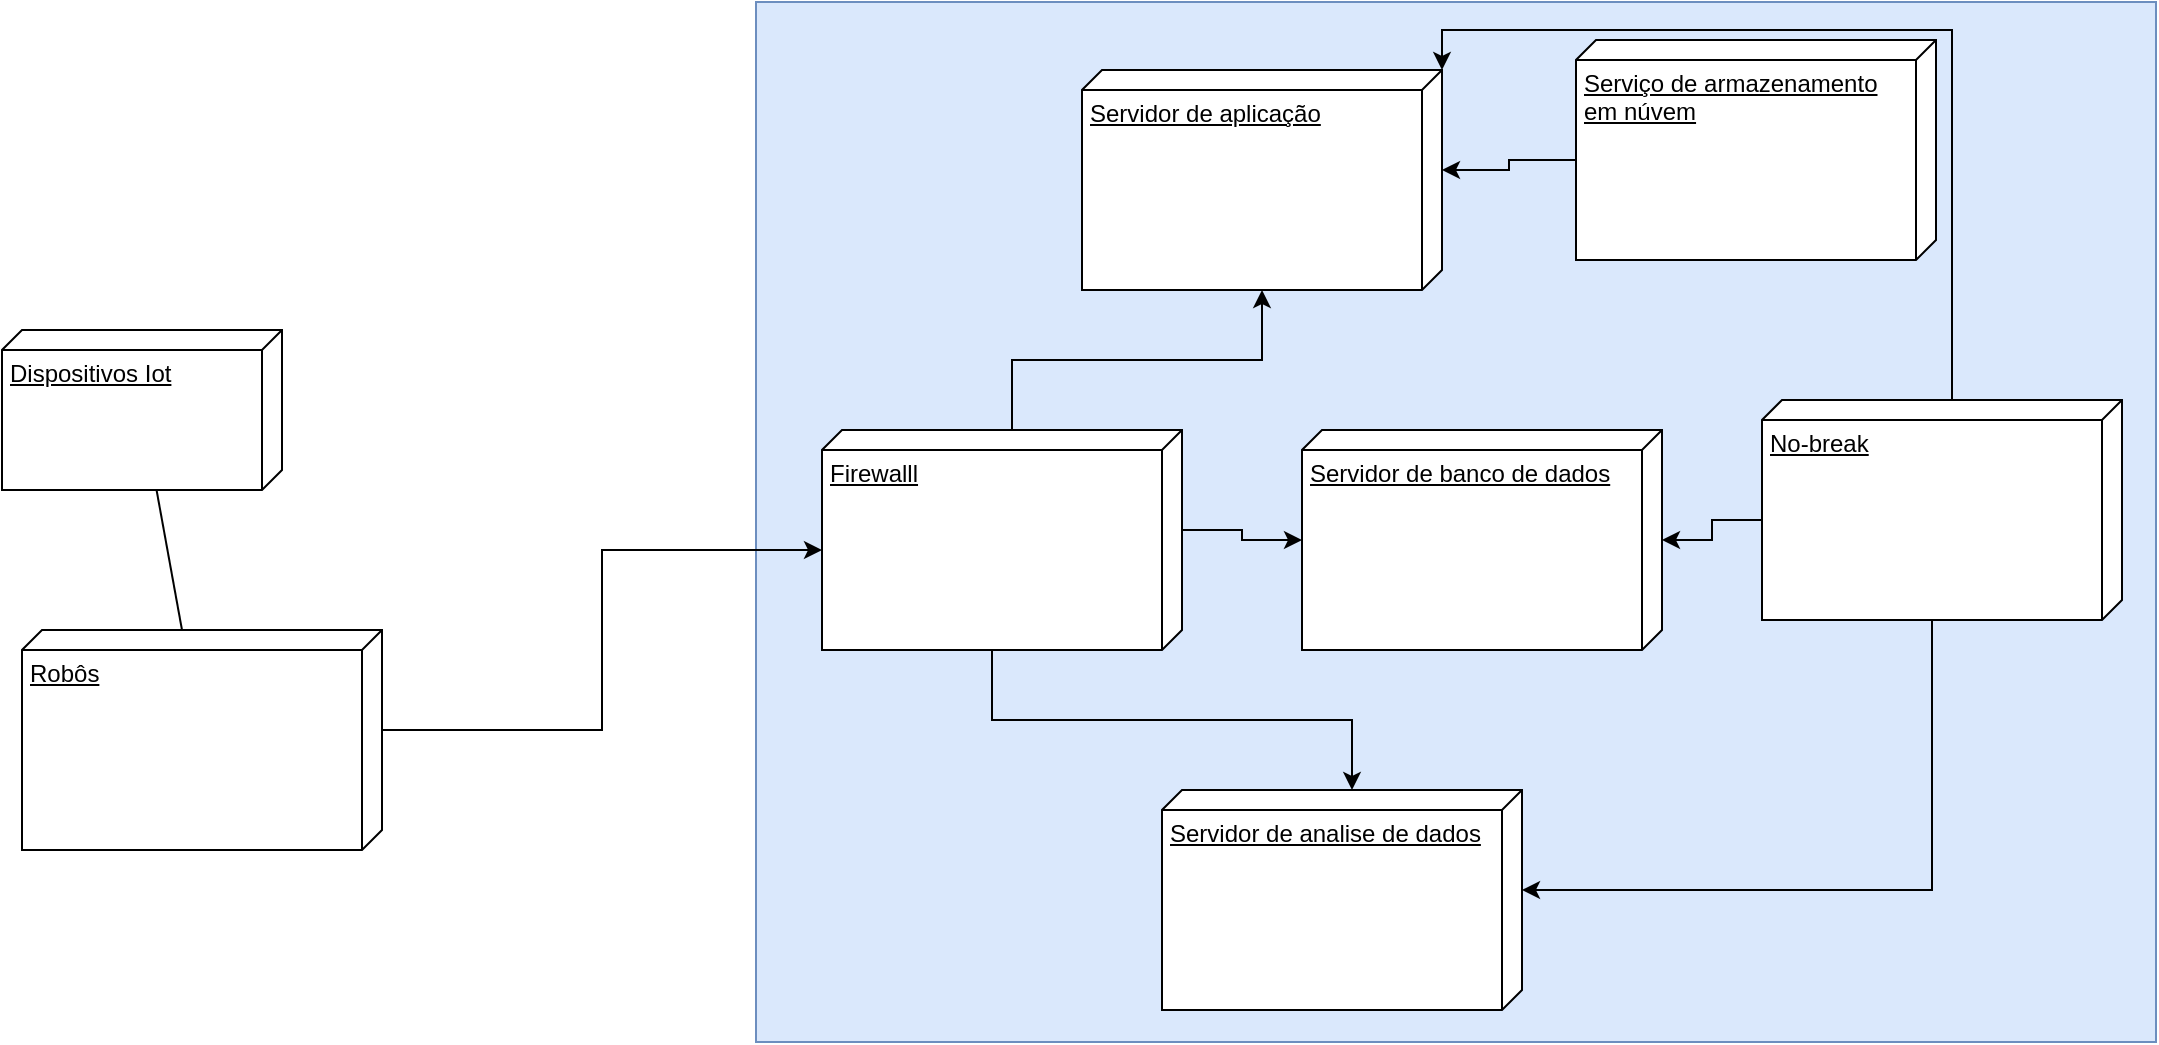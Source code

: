 <mxfile version="23.1.6" type="github">
  <diagram name="Página-1" id="voHOsxw1aqnTFdmVdk8e">
    <mxGraphModel dx="1003" dy="1595" grid="1" gridSize="10" guides="1" tooltips="1" connect="1" arrows="1" fold="1" page="1" pageScale="1" pageWidth="827" pageHeight="1169" math="0" shadow="0">
      <root>
        <mxCell id="0" />
        <mxCell id="1" parent="0" />
        <mxCell id="yAM9vcHaV_gyXXQVqkmn-12" value="&lt;div&gt;&lt;br/&gt;&lt;/div&gt;" style="html=1;whiteSpace=wrap;fillColor=#dae8fc;strokeColor=#6c8ebf;" vertex="1" parent="1">
          <mxGeometry x="417" y="-104" width="700" height="520" as="geometry" />
        </mxCell>
        <mxCell id="yAM9vcHaV_gyXXQVqkmn-7" value="" style="rounded=0;orthogonalLoop=1;jettySize=auto;html=1;endArrow=none;endFill=0;" edge="1" parent="1" source="yAM9vcHaV_gyXXQVqkmn-1" target="yAM9vcHaV_gyXXQVqkmn-6">
          <mxGeometry relative="1" as="geometry" />
        </mxCell>
        <mxCell id="yAM9vcHaV_gyXXQVqkmn-1" value="Robôs" style="verticalAlign=top;align=left;spacingTop=8;spacingLeft=2;spacingRight=12;shape=cube;size=10;direction=south;fontStyle=4;html=1;whiteSpace=wrap;" vertex="1" parent="1">
          <mxGeometry x="50" y="210" width="180" height="110" as="geometry" />
        </mxCell>
        <mxCell id="yAM9vcHaV_gyXXQVqkmn-6" value="Dispositivos Iot" style="verticalAlign=top;align=left;spacingTop=8;spacingLeft=2;spacingRight=12;shape=cube;size=10;direction=south;fontStyle=4;html=1;whiteSpace=wrap;" vertex="1" parent="1">
          <mxGeometry x="40" y="60" width="140" height="80" as="geometry" />
        </mxCell>
        <mxCell id="yAM9vcHaV_gyXXQVqkmn-19" style="edgeStyle=orthogonalEdgeStyle;rounded=0;orthogonalLoop=1;jettySize=auto;html=1;exitX=0;exitY=0;exitDx=0;exitDy=85;exitPerimeter=0;" edge="1" parent="1" source="yAM9vcHaV_gyXXQVqkmn-8" target="yAM9vcHaV_gyXXQVqkmn-10">
          <mxGeometry relative="1" as="geometry" />
        </mxCell>
        <mxCell id="yAM9vcHaV_gyXXQVqkmn-21" style="edgeStyle=orthogonalEdgeStyle;rounded=0;orthogonalLoop=1;jettySize=auto;html=1;exitX=0;exitY=0;exitDx=50;exitDy=0;exitPerimeter=0;" edge="1" parent="1" source="yAM9vcHaV_gyXXQVqkmn-8" target="yAM9vcHaV_gyXXQVqkmn-11">
          <mxGeometry relative="1" as="geometry" />
        </mxCell>
        <mxCell id="yAM9vcHaV_gyXXQVqkmn-8" value="Firewalll" style="verticalAlign=top;align=left;spacingTop=8;spacingLeft=2;spacingRight=12;shape=cube;size=10;direction=south;fontStyle=4;html=1;whiteSpace=wrap;" vertex="1" parent="1">
          <mxGeometry x="450" y="110" width="180" height="110" as="geometry" />
        </mxCell>
        <mxCell id="yAM9vcHaV_gyXXQVqkmn-9" style="edgeStyle=orthogonalEdgeStyle;rounded=0;orthogonalLoop=1;jettySize=auto;html=1;exitX=0;exitY=0;exitDx=50;exitDy=0;exitPerimeter=0;entryX=0;entryY=0;entryDx=60;entryDy=180;entryPerimeter=0;" edge="1" parent="1" source="yAM9vcHaV_gyXXQVqkmn-1" target="yAM9vcHaV_gyXXQVqkmn-8">
          <mxGeometry relative="1" as="geometry" />
        </mxCell>
        <mxCell id="yAM9vcHaV_gyXXQVqkmn-10" value="Servidor de aplicação" style="verticalAlign=top;align=left;spacingTop=8;spacingLeft=2;spacingRight=12;shape=cube;size=10;direction=south;fontStyle=4;html=1;whiteSpace=wrap;" vertex="1" parent="1">
          <mxGeometry x="580" y="-70" width="180" height="110" as="geometry" />
        </mxCell>
        <mxCell id="yAM9vcHaV_gyXXQVqkmn-11" value="Servidor de banco de dados" style="verticalAlign=top;align=left;spacingTop=8;spacingLeft=2;spacingRight=12;shape=cube;size=10;direction=south;fontStyle=4;html=1;whiteSpace=wrap;" vertex="1" parent="1">
          <mxGeometry x="690" y="110" width="180" height="110" as="geometry" />
        </mxCell>
        <mxCell id="yAM9vcHaV_gyXXQVqkmn-23" style="edgeStyle=orthogonalEdgeStyle;rounded=0;orthogonalLoop=1;jettySize=auto;html=1;exitX=0;exitY=0;exitDx=60;exitDy=180;exitPerimeter=0;" edge="1" parent="1" source="yAM9vcHaV_gyXXQVqkmn-15" target="yAM9vcHaV_gyXXQVqkmn-11">
          <mxGeometry relative="1" as="geometry" />
        </mxCell>
        <mxCell id="yAM9vcHaV_gyXXQVqkmn-15" value="No-break" style="verticalAlign=top;align=left;spacingTop=8;spacingLeft=2;spacingRight=12;shape=cube;size=10;direction=south;fontStyle=4;html=1;whiteSpace=wrap;" vertex="1" parent="1">
          <mxGeometry x="920" y="95" width="180" height="110" as="geometry" />
        </mxCell>
        <mxCell id="yAM9vcHaV_gyXXQVqkmn-17" style="edgeStyle=orthogonalEdgeStyle;rounded=0;orthogonalLoop=1;jettySize=auto;html=1;exitX=0;exitY=0;exitDx=0;exitDy=85;exitPerimeter=0;entryX=0;entryY=0;entryDx=0;entryDy=0;entryPerimeter=0;" edge="1" parent="1" source="yAM9vcHaV_gyXXQVqkmn-15" target="yAM9vcHaV_gyXXQVqkmn-10">
          <mxGeometry relative="1" as="geometry" />
        </mxCell>
        <mxCell id="yAM9vcHaV_gyXXQVqkmn-20" value="Servidor de analise de dados" style="verticalAlign=top;align=left;spacingTop=8;spacingLeft=2;spacingRight=12;shape=cube;size=10;direction=south;fontStyle=4;html=1;whiteSpace=wrap;" vertex="1" parent="1">
          <mxGeometry x="620" y="290" width="180" height="110" as="geometry" />
        </mxCell>
        <mxCell id="yAM9vcHaV_gyXXQVqkmn-22" style="edgeStyle=orthogonalEdgeStyle;rounded=0;orthogonalLoop=1;jettySize=auto;html=1;exitX=0;exitY=0;exitDx=110;exitDy=95;exitPerimeter=0;entryX=0;entryY=0;entryDx=0;entryDy=85;entryPerimeter=0;" edge="1" parent="1" source="yAM9vcHaV_gyXXQVqkmn-8" target="yAM9vcHaV_gyXXQVqkmn-20">
          <mxGeometry relative="1" as="geometry" />
        </mxCell>
        <mxCell id="yAM9vcHaV_gyXXQVqkmn-24" style="edgeStyle=orthogonalEdgeStyle;rounded=0;orthogonalLoop=1;jettySize=auto;html=1;exitX=0;exitY=0;exitDx=110;exitDy=95;exitPerimeter=0;entryX=0;entryY=0;entryDx=50;entryDy=0;entryPerimeter=0;" edge="1" parent="1" source="yAM9vcHaV_gyXXQVqkmn-15" target="yAM9vcHaV_gyXXQVqkmn-20">
          <mxGeometry relative="1" as="geometry" />
        </mxCell>
        <mxCell id="yAM9vcHaV_gyXXQVqkmn-25" value="Serviço de armazenamento em núvem" style="verticalAlign=top;align=left;spacingTop=8;spacingLeft=2;spacingRight=12;shape=cube;size=10;direction=south;fontStyle=4;html=1;whiteSpace=wrap;" vertex="1" parent="1">
          <mxGeometry x="827" y="-85" width="180" height="110" as="geometry" />
        </mxCell>
        <mxCell id="yAM9vcHaV_gyXXQVqkmn-26" style="edgeStyle=orthogonalEdgeStyle;rounded=0;orthogonalLoop=1;jettySize=auto;html=1;exitX=0;exitY=0;exitDx=60;exitDy=180;exitPerimeter=0;entryX=0;entryY=0;entryDx=50;entryDy=0;entryPerimeter=0;" edge="1" parent="1" source="yAM9vcHaV_gyXXQVqkmn-25" target="yAM9vcHaV_gyXXQVqkmn-10">
          <mxGeometry relative="1" as="geometry" />
        </mxCell>
      </root>
    </mxGraphModel>
  </diagram>
</mxfile>
